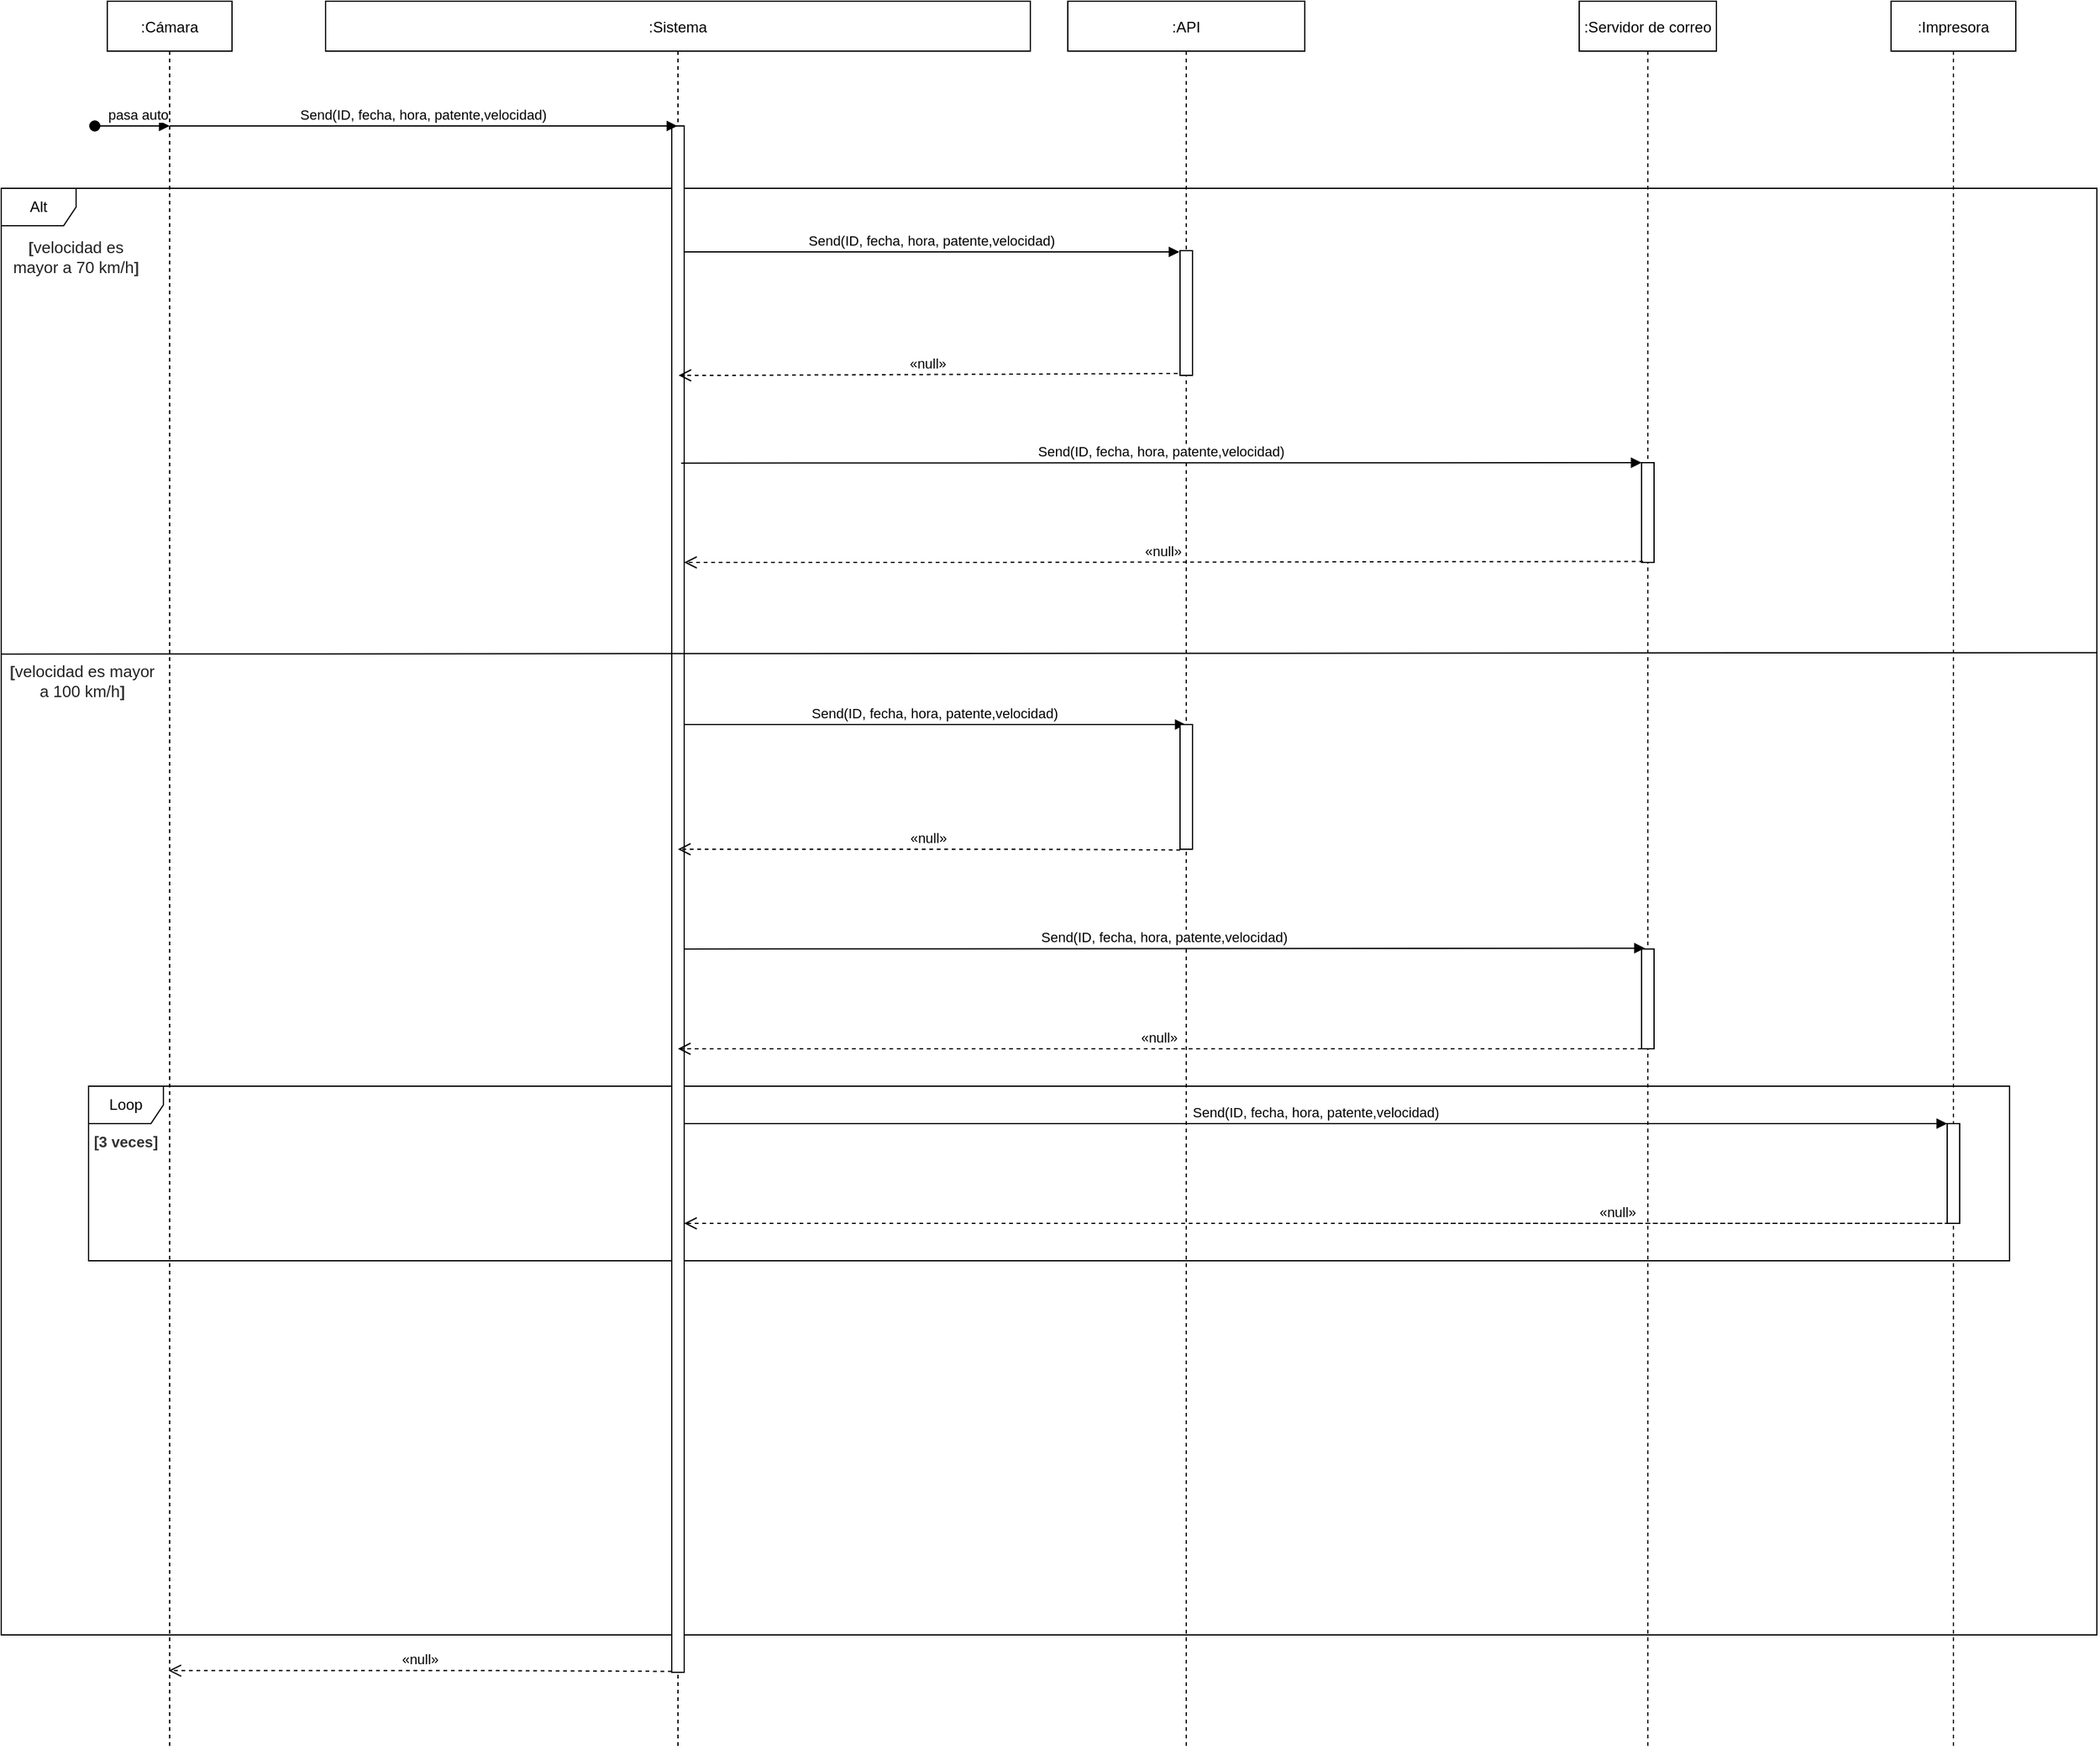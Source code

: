 <mxfile version="20.5.1" type="device"><diagram id="kgpKYQtTHZ0yAKxKKP6v" name="Page-1"><mxGraphModel dx="1477" dy="600" grid="1" gridSize="10" guides="1" tooltips="1" connect="1" arrows="1" fold="1" page="1" pageScale="1" pageWidth="850" pageHeight="1100" math="0" shadow="0"><root><mxCell id="0"/><mxCell id="1" parent="0"/><object label=":Cámara" id="3nuBFxr9cyL0pnOWT2aG-1"><mxCell style="shape=umlLifeline;perimeter=lifelinePerimeter;container=1;collapsible=0;recursiveResize=0;rounded=0;shadow=0;strokeWidth=1;" parent="1" vertex="1"><mxGeometry x="270" y="40" width="100" height="1400" as="geometry"/></mxCell></object><mxCell id="3nuBFxr9cyL0pnOWT2aG-3" value="pasa auto" style="verticalAlign=bottom;startArrow=oval;endArrow=block;startSize=8;shadow=0;strokeWidth=1;" parent="3nuBFxr9cyL0pnOWT2aG-1" edge="1"><mxGeometry x="0.167" relative="1" as="geometry"><mxPoint x="-10" y="100.0" as="sourcePoint"/><mxPoint as="offset"/><mxPoint x="50" y="100.0" as="targetPoint"/></mxGeometry></mxCell><mxCell id="3nuBFxr9cyL0pnOWT2aG-5" value=":Sistema" style="shape=umlLifeline;perimeter=lifelinePerimeter;container=1;collapsible=0;recursiveResize=0;rounded=0;shadow=0;strokeWidth=1;" parent="1" vertex="1"><mxGeometry x="445" y="40" width="565" height="1400" as="geometry"/></mxCell><mxCell id="0JSljvo_shYcqNQQ1BHa-10" value="Alt" style="shape=umlFrame;whiteSpace=wrap;html=1;" parent="3nuBFxr9cyL0pnOWT2aG-5" vertex="1"><mxGeometry x="-260" y="150" width="1680" height="1160" as="geometry"/></mxCell><mxCell id="DprXQ3owY0TVp4AAt51t-25" value="Send(ID, fecha, hora, patente,velocidad)" style="verticalAlign=bottom;endArrow=block;shadow=0;strokeWidth=1;exitX=0.95;exitY=0.117;exitDx=0;exitDy=0;exitPerimeter=0;" parent="3nuBFxr9cyL0pnOWT2aG-5" target="0JSljvo_shYcqNQQ1BHa-19" edge="1"><mxGeometry relative="1" as="geometry"><mxPoint x="287.5" y="580" as="sourcePoint"/><mxPoint as="offset"/><mxPoint x="527.5" y="580" as="targetPoint"/></mxGeometry></mxCell><mxCell id="DprXQ3owY0TVp4AAt51t-28" value="Loop" style="shape=umlFrame;whiteSpace=wrap;html=1;" parent="3nuBFxr9cyL0pnOWT2aG-5" vertex="1"><mxGeometry x="-190" y="870" width="1540" height="140" as="geometry"/></mxCell><mxCell id="DprXQ3owY0TVp4AAt51t-18" value="" style="points=[];perimeter=orthogonalPerimeter;rounded=0;shadow=0;strokeWidth=1;" parent="3nuBFxr9cyL0pnOWT2aG-5" vertex="1"><mxGeometry x="277.5" y="100" width="10" height="1240" as="geometry"/></mxCell><mxCell id="Kt22dqkxkz8H8PHPHQjn-3" value="Send(ID, fecha, hora, patente,velocidad)" style="verticalAlign=bottom;endArrow=block;shadow=0;strokeWidth=1;" parent="3nuBFxr9cyL0pnOWT2aG-5" target="DprXQ3owY0TVp4AAt51t-17" edge="1"><mxGeometry relative="1" as="geometry"><mxPoint x="287.5" y="900" as="sourcePoint"/><mxPoint as="offset"/><mxPoint x="1057.67" y="900.36" as="targetPoint"/><Array as="points"/></mxGeometry></mxCell><mxCell id="DprXQ3owY0TVp4AAt51t-2" value="" style="endArrow=none;html=1;rounded=0;exitX=0;exitY=0.322;exitDx=0;exitDy=0;exitPerimeter=0;entryX=1;entryY=0.321;entryDx=0;entryDy=0;entryPerimeter=0;" parent="3nuBFxr9cyL0pnOWT2aG-5" source="0JSljvo_shYcqNQQ1BHa-10" target="0JSljvo_shYcqNQQ1BHa-10" edge="1"><mxGeometry width="50" height="50" relative="1" as="geometry"><mxPoint x="-115" y="1734" as="sourcePoint"/><mxPoint x="1435" y="530" as="targetPoint"/><Array as="points"/></mxGeometry></mxCell><mxCell id="DprXQ3owY0TVp4AAt51t-7" value="&lt;span style=&quot;color: rgb(51, 51, 51); font-family: Catamaran, sans-serif; font-weight: 700; text-align: start;&quot;&gt;&lt;font style=&quot;font-size: 12px;&quot;&gt;[&lt;/font&gt;&lt;/span&gt;&lt;span style=&quot;color: rgb(34, 34, 34); font-family: Arial, Helvetica, sans-serif; font-size: small; text-align: start; background-color: rgb(255, 255, 255);&quot;&gt;velocidad es mayor a 100 km/h&lt;/span&gt;&lt;span style=&quot;color: rgb(51, 51, 51); font-family: Catamaran, sans-serif; font-weight: 700; text-align: start;&quot;&gt;&lt;font style=&quot;font-size: 12px;&quot;&gt;]&lt;/font&gt;&lt;/span&gt;" style="text;html=1;strokeColor=none;fillColor=none;align=center;verticalAlign=middle;whiteSpace=wrap;rounded=0;" parent="3nuBFxr9cyL0pnOWT2aG-5" vertex="1"><mxGeometry x="-255" y="530" width="120" height="30" as="geometry"/></mxCell><mxCell id="M6sSVAlOolMQ3KNmnOsD-5" value="«null»" style="verticalAlign=bottom;endArrow=open;dashed=1;endSize=8;shadow=0;strokeWidth=1;exitX=-0.05;exitY=0.906;exitDx=0;exitDy=0;exitPerimeter=0;" edge="1" parent="3nuBFxr9cyL0pnOWT2aG-5"><mxGeometry relative="1" as="geometry"><mxPoint x="-125.833" y="1338.67" as="targetPoint"/><mxPoint x="277.5" y="1339.27" as="sourcePoint"/><Array as="points"><mxPoint x="148" y="1338.67"/></Array></mxGeometry></mxCell><object label=":API" id="0JSljvo_shYcqNQQ1BHa-19"><mxCell style="shape=umlLifeline;perimeter=lifelinePerimeter;container=1;collapsible=0;recursiveResize=0;rounded=0;shadow=0;strokeWidth=1;" parent="1" vertex="1"><mxGeometry x="1040" y="40" width="190" height="1400" as="geometry"/></mxCell></object><mxCell id="0JSljvo_shYcqNQQ1BHa-20" value="" style="points=[];perimeter=orthogonalPerimeter;rounded=0;shadow=0;strokeWidth=1;" parent="0JSljvo_shYcqNQQ1BHa-19" vertex="1"><mxGeometry x="90" y="200" width="10" height="100" as="geometry"/></mxCell><mxCell id="DprXQ3owY0TVp4AAt51t-19" value="" style="points=[];perimeter=orthogonalPerimeter;rounded=0;shadow=0;strokeWidth=1;" parent="0JSljvo_shYcqNQQ1BHa-19" vertex="1"><mxGeometry x="90" y="580" width="10" height="100" as="geometry"/></mxCell><mxCell id="DprXQ3owY0TVp4AAt51t-26" value="«null»" style="verticalAlign=bottom;endArrow=open;dashed=1;endSize=8;shadow=0;strokeWidth=1;exitX=-0.05;exitY=0.906;exitDx=0;exitDy=0;exitPerimeter=0;" parent="0JSljvo_shYcqNQQ1BHa-19" target="3nuBFxr9cyL0pnOWT2aG-5" edge="1"><mxGeometry relative="1" as="geometry"><mxPoint x="-149.5" y="680.0" as="targetPoint"/><mxPoint x="90" y="680.6" as="sourcePoint"/><Array as="points"><mxPoint x="-39.5" y="680.0"/></Array></mxGeometry></mxCell><object label=":Servidor de correo" id="DprXQ3owY0TVp4AAt51t-5"><mxCell style="shape=umlLifeline;perimeter=lifelinePerimeter;container=1;collapsible=0;recursiveResize=0;rounded=0;shadow=0;strokeWidth=1;" parent="1" vertex="1"><mxGeometry x="1450" y="40" width="110" height="1400" as="geometry"/></mxCell></object><mxCell id="DprXQ3owY0TVp4AAt51t-6" value="" style="points=[];perimeter=orthogonalPerimeter;rounded=0;shadow=0;strokeWidth=1;" parent="DprXQ3owY0TVp4AAt51t-5" vertex="1"><mxGeometry x="50" y="370" width="10" height="80" as="geometry"/></mxCell><mxCell id="DprXQ3owY0TVp4AAt51t-15" value="" style="points=[];perimeter=orthogonalPerimeter;rounded=0;shadow=0;strokeWidth=1;" parent="DprXQ3owY0TVp4AAt51t-5" vertex="1"><mxGeometry x="50" y="760" width="10" height="80" as="geometry"/></mxCell><mxCell id="DprXQ3owY0TVp4AAt51t-9" value="«null»" style="verticalAlign=bottom;endArrow=open;dashed=1;endSize=8;shadow=0;strokeWidth=1;exitX=-0.2;exitY=0.985;exitDx=0;exitDy=0;exitPerimeter=0;" parent="1" source="0JSljvo_shYcqNQQ1BHa-20" edge="1"><mxGeometry relative="1" as="geometry"><mxPoint x="728" y="340" as="targetPoint"/><mxPoint x="1090" y="300" as="sourcePoint"/><Array as="points"><mxPoint x="760" y="340"/></Array></mxGeometry></mxCell><mxCell id="DprXQ3owY0TVp4AAt51t-10" value="Send(ID, fecha, hora, patente,velocidad)" style="verticalAlign=bottom;endArrow=block;shadow=0;strokeWidth=1;exitX=0.75;exitY=0.218;exitDx=0;exitDy=0;exitPerimeter=0;" parent="1" source="DprXQ3owY0TVp4AAt51t-18" edge="1"><mxGeometry relative="1" as="geometry"><mxPoint x="760" y="410" as="sourcePoint"/><mxPoint as="offset"/><mxPoint x="1500" y="410" as="targetPoint"/><Array as="points"/></mxGeometry></mxCell><mxCell id="DprXQ3owY0TVp4AAt51t-13" value="«null»" style="verticalAlign=bottom;endArrow=open;dashed=1;endSize=8;shadow=0;strokeWidth=1;exitX=0.117;exitY=0.99;exitDx=0;exitDy=0;exitPerimeter=0;" parent="1" source="DprXQ3owY0TVp4AAt51t-6" edge="1" target="DprXQ3owY0TVp4AAt51t-18"><mxGeometry relative="1" as="geometry"><mxPoint x="760" y="490" as="targetPoint"/><mxPoint x="1410" y="470" as="sourcePoint"/><Array as="points"><mxPoint x="950" y="490"/><mxPoint x="890" y="490"/></Array></mxGeometry></mxCell><object label=":Impresora" id="DprXQ3owY0TVp4AAt51t-16"><mxCell style="shape=umlLifeline;perimeter=lifelinePerimeter;container=1;collapsible=0;recursiveResize=0;rounded=0;shadow=0;strokeWidth=1;" parent="1" vertex="1"><mxGeometry x="1700" y="40" width="100" height="1400" as="geometry"/></mxCell></object><mxCell id="DprXQ3owY0TVp4AAt51t-17" value="" style="points=[];perimeter=orthogonalPerimeter;rounded=0;shadow=0;strokeWidth=1;" parent="DprXQ3owY0TVp4AAt51t-16" vertex="1"><mxGeometry x="45" y="900" width="10" height="80" as="geometry"/></mxCell><mxCell id="DprXQ3owY0TVp4AAt51t-24" value="Send(ID, fecha, hora, patente,velocidad)" style="verticalAlign=bottom;endArrow=block;shadow=0;strokeWidth=1;exitX=0.75;exitY=0.633;exitDx=0;exitDy=0;exitPerimeter=0;entryX=0.267;entryY=-0.008;entryDx=0;entryDy=0;entryPerimeter=0;" parent="1" target="DprXQ3owY0TVp4AAt51t-15" edge="1"><mxGeometry relative="1" as="geometry"><mxPoint x="732.5" y="800" as="sourcePoint"/><mxPoint as="offset"/><mxPoint x="1490" y="800" as="targetPoint"/><Array as="points"/></mxGeometry></mxCell><mxCell id="DprXQ3owY0TVp4AAt51t-30" value="«null»" style="verticalAlign=bottom;endArrow=open;dashed=1;endSize=8;shadow=0;strokeWidth=1;" parent="1" edge="1" target="DprXQ3owY0TVp4AAt51t-18"><mxGeometry relative="1" as="geometry"><mxPoint x="730" y="1010" as="targetPoint"/><mxPoint x="1270" y="1020" as="sourcePoint"/><Array as="points"><mxPoint x="1750" y="1020"/></Array></mxGeometry></mxCell><mxCell id="DprXQ3owY0TVp4AAt51t-27" value="«null»" style="verticalAlign=bottom;endArrow=open;dashed=1;endSize=8;shadow=0;strokeWidth=1;" parent="1" target="3nuBFxr9cyL0pnOWT2aG-5" edge="1"><mxGeometry relative="1" as="geometry"><mxPoint x="1212.167" y="880.0" as="targetPoint"/><mxPoint x="1500" y="880" as="sourcePoint"/><Array as="points"><mxPoint x="1485.5" y="880.0"/></Array></mxGeometry></mxCell><mxCell id="0JSljvo_shYcqNQQ1BHa-6" value="&lt;span style=&quot;color: rgb(51, 51, 51); font-family: Catamaran, sans-serif; font-weight: 700; text-align: start;&quot;&gt;&lt;font style=&quot;font-size: 12px;&quot;&gt;[&lt;/font&gt;&lt;/span&gt;&lt;span style=&quot;color: rgb(34, 34, 34); font-family: Arial, Helvetica, sans-serif; font-size: small; text-align: start; background-color: rgb(255, 255, 255);&quot;&gt;velocidad es mayor a 70 km/h&lt;/span&gt;&lt;span style=&quot;color: rgb(51, 51, 51); font-family: Catamaran, sans-serif; font-weight: 700; text-align: start;&quot;&gt;&lt;font style=&quot;font-size: 12px;&quot;&gt;]&lt;/font&gt;&lt;/span&gt;" style="text;html=1;strokeColor=none;fillColor=none;align=center;verticalAlign=middle;whiteSpace=wrap;rounded=0;" parent="1" vertex="1"><mxGeometry x="190" y="230" width="110" height="30" as="geometry"/></mxCell><mxCell id="DprXQ3owY0TVp4AAt51t-8" value="Send(ID, fecha, hora, patente,velocidad)" style="verticalAlign=bottom;endArrow=block;shadow=0;strokeWidth=1;entryX=-0.05;entryY=0.01;entryDx=0;entryDy=0;entryPerimeter=0;" parent="1" target="0JSljvo_shYcqNQQ1BHa-20" edge="1" source="DprXQ3owY0TVp4AAt51t-18"><mxGeometry relative="1" as="geometry"><mxPoint x="770" y="240" as="sourcePoint"/><mxPoint as="offset"/><mxPoint x="1160" y="239.17" as="targetPoint"/></mxGeometry></mxCell><mxCell id="DprXQ3owY0TVp4AAt51t-34" value="&lt;span style=&quot;color: rgb(51, 51, 51); font-family: Catamaran, sans-serif; font-weight: 700; text-align: start;&quot;&gt;&lt;font style=&quot;font-size: 12px;&quot;&gt;[3 veces&lt;/font&gt;&lt;/span&gt;&lt;span style=&quot;color: rgb(51, 51, 51); font-family: Catamaran, sans-serif; font-weight: 700; text-align: start;&quot;&gt;&lt;font style=&quot;font-size: 12px;&quot;&gt;]&lt;/font&gt;&lt;/span&gt;" style="text;html=1;strokeColor=none;fillColor=none;align=center;verticalAlign=middle;whiteSpace=wrap;rounded=0;fontSize=12;" parent="1" vertex="1"><mxGeometry x="255" y="940" width="60" height="30" as="geometry"/></mxCell><mxCell id="M6sSVAlOolMQ3KNmnOsD-4" value="Send(ID, fecha, hora, patente,velocidad)" style="verticalAlign=bottom;endArrow=block;shadow=0;strokeWidth=1;" edge="1" parent="1" target="3nuBFxr9cyL0pnOWT2aG-5"><mxGeometry relative="1" as="geometry"><mxPoint x="320" y="140" as="sourcePoint"/><mxPoint as="offset"/><mxPoint x="690" y="140" as="targetPoint"/></mxGeometry></mxCell></root></mxGraphModel></diagram></mxfile>